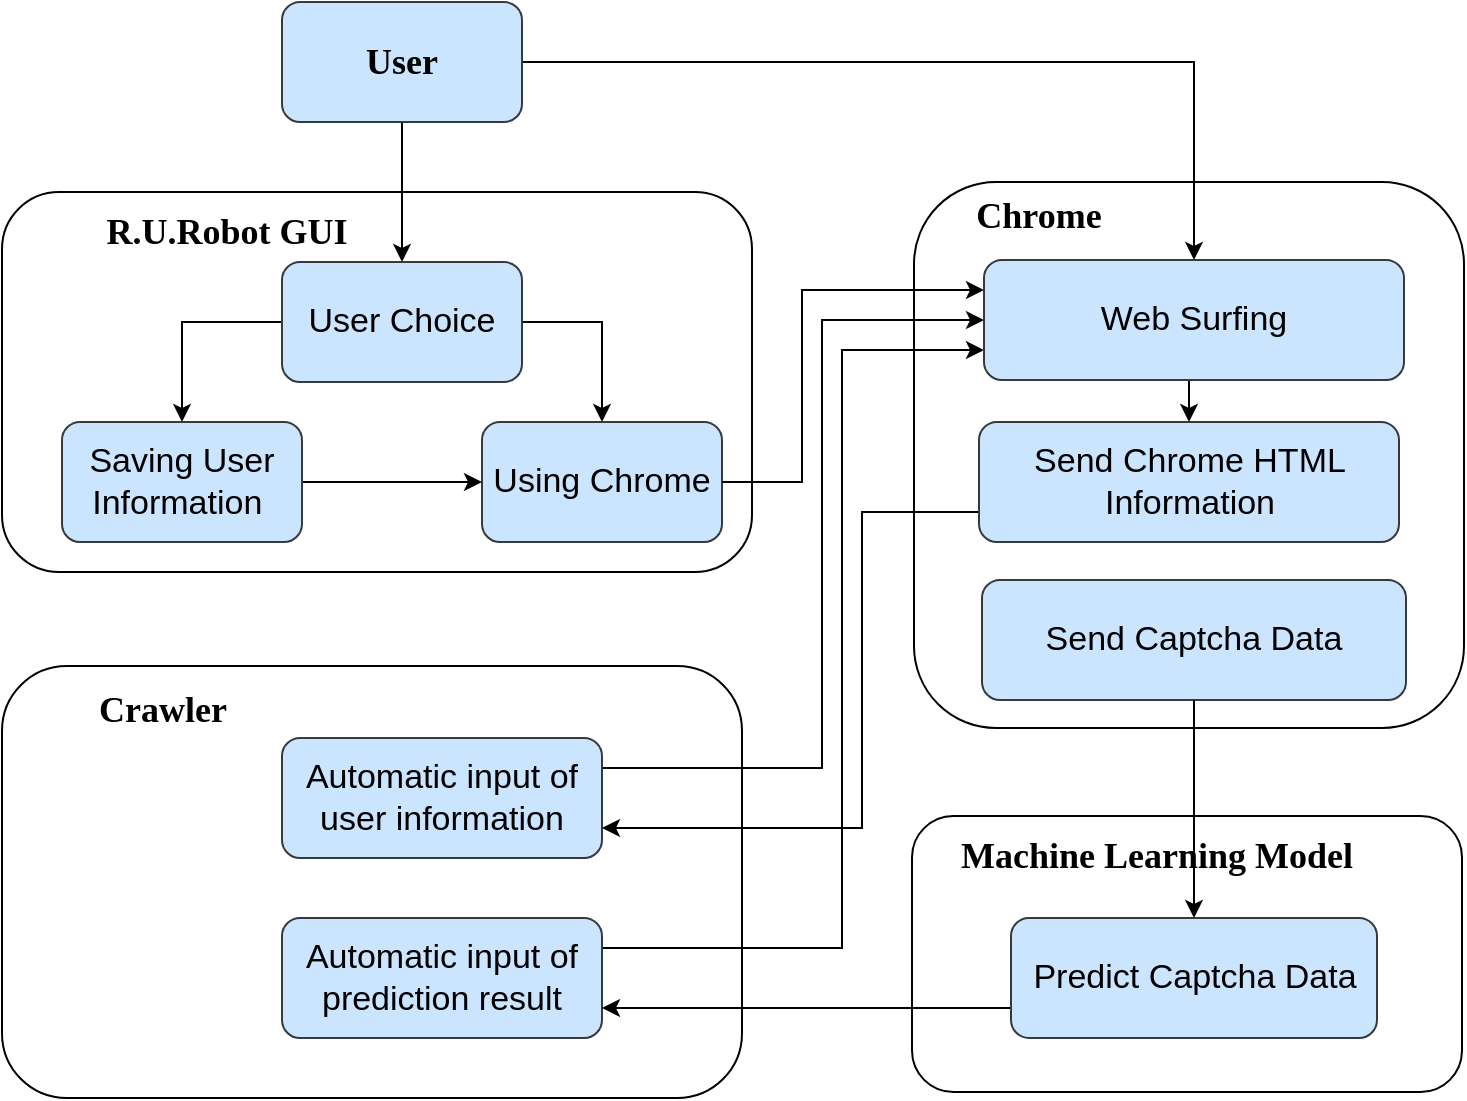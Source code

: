 <mxfile version="10.6.7" type="google"><diagram id="_6ZdBMDTiPM2a8OiGO_y" name="Page-2"><mxGraphModel dx="1356" dy="776" grid="1" gridSize="10" guides="1" tooltips="1" connect="1" arrows="1" fold="1" page="1" pageScale="1" pageWidth="827" pageHeight="1169" math="0" shadow="0"><root><mxCell id="4RPFKpSXVqYf05vbUSJb-0"/><mxCell id="4RPFKpSXVqYf05vbUSJb-1" parent="4RPFKpSXVqYf05vbUSJb-0"/><mxCell id="tTcyZooHO4IEIHVwFWGe-1" value="&lt;h2&gt;R.U.Robot GUI&lt;/h2&gt;" style="rounded=1;whiteSpace=wrap;html=1;labelPosition=center;verticalLabelPosition=middle;align=center;verticalAlign=middle;spacingLeft=-150;spacingBottom=150;fontFamily=Tahoma;" vertex="1" parent="4RPFKpSXVqYf05vbUSJb-1"><mxGeometry x="240" y="165" width="375" height="190" as="geometry"/></mxCell><mxCell id="tTcyZooHO4IEIHVwFWGe-11" value="&lt;h2&gt;Crawler&lt;/h2&gt;" style="rounded=1;whiteSpace=wrap;html=1;labelPosition=center;verticalLabelPosition=middle;align=center;verticalAlign=middle;spacingLeft=-209;spacingBottom=172;fontFamily=Tahoma;" vertex="1" parent="4RPFKpSXVqYf05vbUSJb-1"><mxGeometry x="240" y="402" width="370" height="216" as="geometry"/></mxCell><mxCell id="tTcyZooHO4IEIHVwFWGe-16" value="&lt;h2&gt;Chrome&lt;/h2&gt;" style="rounded=1;whiteSpace=wrap;html=1;labelPosition=center;verticalLabelPosition=middle;align=center;verticalAlign=middle;spacingLeft=-150;spacingBottom=239;fontFamily=Tahoma;" vertex="1" parent="4RPFKpSXVqYf05vbUSJb-1"><mxGeometry x="696" y="160" width="275" height="273" as="geometry"/></mxCell><mxCell id="tTcyZooHO4IEIHVwFWGe-2" value="" style="edgeStyle=orthogonalEdgeStyle;rounded=0;orthogonalLoop=1;jettySize=auto;html=1;entryX=0.5;entryY=0;entryDx=0;entryDy=0;" edge="1" parent="4RPFKpSXVqYf05vbUSJb-1" source="tTcyZooHO4IEIHVwFWGe-0" target="tTcyZooHO4IEIHVwFWGe-3"><mxGeometry relative="1" as="geometry"/></mxCell><mxCell id="tTcyZooHO4IEIHVwFWGe-33" style="edgeStyle=orthogonalEdgeStyle;rounded=0;orthogonalLoop=1;jettySize=auto;html=1;exitX=1;exitY=0.5;exitDx=0;exitDy=0;entryX=0.5;entryY=0;entryDx=0;entryDy=0;fontFamily=Verdana;fontSize=17;" edge="1" parent="4RPFKpSXVqYf05vbUSJb-1" source="tTcyZooHO4IEIHVwFWGe-0" target="tTcyZooHO4IEIHVwFWGe-30"><mxGeometry relative="1" as="geometry"/></mxCell><mxCell id="tTcyZooHO4IEIHVwFWGe-0" value="&lt;h2&gt;User&lt;/h2&gt;" style="rounded=1;whiteSpace=wrap;html=1;fontFamily=Verdana;fillColor=#cce5ff;strokeColor=#36393d;" vertex="1" parent="4RPFKpSXVqYf05vbUSJb-1"><mxGeometry x="380" y="70" width="120" height="60" as="geometry"/></mxCell><mxCell id="tTcyZooHO4IEIHVwFWGe-6" style="edgeStyle=orthogonalEdgeStyle;rounded=0;orthogonalLoop=1;jettySize=auto;html=1;exitX=1;exitY=0.5;exitDx=0;exitDy=0;entryX=0.5;entryY=0;entryDx=0;entryDy=0;" edge="1" parent="4RPFKpSXVqYf05vbUSJb-1" source="tTcyZooHO4IEIHVwFWGe-3" target="tTcyZooHO4IEIHVwFWGe-4"><mxGeometry relative="1" as="geometry"/></mxCell><mxCell id="tTcyZooHO4IEIHVwFWGe-7" style="edgeStyle=orthogonalEdgeStyle;rounded=0;orthogonalLoop=1;jettySize=auto;html=1;exitX=0;exitY=0.5;exitDx=0;exitDy=0;entryX=0.5;entryY=0;entryDx=0;entryDy=0;" edge="1" parent="4RPFKpSXVqYf05vbUSJb-1" source="tTcyZooHO4IEIHVwFWGe-3" target="tTcyZooHO4IEIHVwFWGe-5"><mxGeometry relative="1" as="geometry"/></mxCell><mxCell id="tTcyZooHO4IEIHVwFWGe-3" value="User Choice" style="rounded=1;whiteSpace=wrap;html=1;align=center;fontSize=17;fillColor=#cce5ff;strokeColor=#36393d;" vertex="1" parent="4RPFKpSXVqYf05vbUSJb-1"><mxGeometry x="380" y="200" width="120" height="60" as="geometry"/></mxCell><mxCell id="tTcyZooHO4IEIHVwFWGe-4" value="Using Chrome" style="rounded=1;whiteSpace=wrap;html=1;align=center;fontSize=17;fillColor=#cce5ff;strokeColor=#36393d;" vertex="1" parent="4RPFKpSXVqYf05vbUSJb-1"><mxGeometry x="480" y="280" width="120" height="60" as="geometry"/></mxCell><mxCell id="tTcyZooHO4IEIHVwFWGe-35" style="edgeStyle=orthogonalEdgeStyle;rounded=0;orthogonalLoop=1;jettySize=auto;html=1;exitX=1;exitY=0.25;exitDx=0;exitDy=0;entryX=0;entryY=0.5;entryDx=0;entryDy=0;fontFamily=Verdana;fontSize=17;" edge="1" parent="4RPFKpSXVqYf05vbUSJb-1" source="tTcyZooHO4IEIHVwFWGe-9" target="tTcyZooHO4IEIHVwFWGe-30"><mxGeometry relative="1" as="geometry"><Array as="points"><mxPoint x="650" y="453"/><mxPoint x="650" y="229"/></Array></mxGeometry></mxCell><mxCell id="tTcyZooHO4IEIHVwFWGe-9" value="Automatic input of user information" style="rounded=1;whiteSpace=wrap;html=1;align=center;fontSize=17;fillColor=#cce5ff;strokeColor=#36393d;" vertex="1" parent="4RPFKpSXVqYf05vbUSJb-1"><mxGeometry x="380" y="438" width="160" height="60" as="geometry"/></mxCell><mxCell id="tTcyZooHO4IEIHVwFWGe-8" style="edgeStyle=orthogonalEdgeStyle;rounded=0;orthogonalLoop=1;jettySize=auto;html=1;exitX=1;exitY=0.5;exitDx=0;exitDy=0;entryX=0;entryY=0.5;entryDx=0;entryDy=0;" edge="1" parent="4RPFKpSXVqYf05vbUSJb-1" source="tTcyZooHO4IEIHVwFWGe-5" target="tTcyZooHO4IEIHVwFWGe-4"><mxGeometry relative="1" as="geometry"/></mxCell><mxCell id="tTcyZooHO4IEIHVwFWGe-5" value="Saving User Information&amp;nbsp;" style="rounded=1;whiteSpace=wrap;html=1;align=center;fontSize=17;fillColor=#cce5ff;strokeColor=#36393d;" vertex="1" parent="4RPFKpSXVqYf05vbUSJb-1"><mxGeometry x="270" y="280" width="120" height="60" as="geometry"/></mxCell><mxCell id="tTcyZooHO4IEIHVwFWGe-36" style="edgeStyle=orthogonalEdgeStyle;rounded=0;orthogonalLoop=1;jettySize=auto;html=1;exitX=1;exitY=0.25;exitDx=0;exitDy=0;entryX=0;entryY=0.75;entryDx=0;entryDy=0;fontFamily=Verdana;fontSize=17;" edge="1" parent="4RPFKpSXVqYf05vbUSJb-1" source="tTcyZooHO4IEIHVwFWGe-12" target="tTcyZooHO4IEIHVwFWGe-30"><mxGeometry relative="1" as="geometry"><Array as="points"><mxPoint x="660" y="543"/><mxPoint x="660" y="244"/></Array></mxGeometry></mxCell><mxCell id="tTcyZooHO4IEIHVwFWGe-12" value="Automatic input of prediction result" style="rounded=1;whiteSpace=wrap;html=1;align=center;fontSize=17;fillColor=#cce5ff;strokeColor=#36393d;" vertex="1" parent="4RPFKpSXVqYf05vbUSJb-1"><mxGeometry x="380" y="528" width="160" height="60" as="geometry"/></mxCell><mxCell id="tTcyZooHO4IEIHVwFWGe-32" style="edgeStyle=orthogonalEdgeStyle;rounded=0;orthogonalLoop=1;jettySize=auto;html=1;exitX=0;exitY=0.75;exitDx=0;exitDy=0;entryX=1;entryY=0.75;entryDx=0;entryDy=0;fontFamily=Verdana;fontSize=17;" edge="1" parent="4RPFKpSXVqYf05vbUSJb-1" source="tTcyZooHO4IEIHVwFWGe-18" target="tTcyZooHO4IEIHVwFWGe-9"><mxGeometry relative="1" as="geometry"><Array as="points"><mxPoint x="670" y="325"/><mxPoint x="670" y="483"/></Array></mxGeometry></mxCell><mxCell id="tTcyZooHO4IEIHVwFWGe-18" value="Send Chrome HTML Information" style="rounded=1;whiteSpace=wrap;html=1;align=center;fontSize=17;fillColor=#cce5ff;strokeColor=#36393d;" vertex="1" parent="4RPFKpSXVqYf05vbUSJb-1"><mxGeometry x="728.5" y="280" width="210" height="60" as="geometry"/></mxCell><mxCell id="tTcyZooHO4IEIHVwFWGe-17" value="" style="edgeStyle=orthogonalEdgeStyle;rounded=0;orthogonalLoop=1;jettySize=auto;html=1;fontFamily=Verdana;fontSize=17;exitX=1;exitY=0.5;exitDx=0;exitDy=0;entryX=0;entryY=0.25;entryDx=0;entryDy=0;" edge="1" parent="4RPFKpSXVqYf05vbUSJb-1" source="tTcyZooHO4IEIHVwFWGe-4" target="tTcyZooHO4IEIHVwFWGe-30"><mxGeometry relative="1" as="geometry"><Array as="points"><mxPoint x="640" y="310"/><mxPoint x="640" y="214"/></Array></mxGeometry></mxCell><mxCell id="tTcyZooHO4IEIHVwFWGe-19" value="Send Captcha Data" style="rounded=1;whiteSpace=wrap;html=1;align=center;fontSize=17;fillColor=#cce5ff;strokeColor=#36393d;" vertex="1" parent="4RPFKpSXVqYf05vbUSJb-1"><mxGeometry x="730" y="359" width="212" height="60" as="geometry"/></mxCell><mxCell id="tTcyZooHO4IEIHVwFWGe-22" value="&lt;h2&gt;Machine Learning Model&lt;/h2&gt;" style="rounded=1;whiteSpace=wrap;html=1;labelPosition=center;verticalLabelPosition=middle;align=center;verticalAlign=middle;spacingLeft=-30;spacingBottom=99;fontFamily=Tahoma;" vertex="1" parent="4RPFKpSXVqYf05vbUSJb-1"><mxGeometry x="695" y="477" width="275" height="138" as="geometry"/></mxCell><mxCell id="tTcyZooHO4IEIHVwFWGe-29" style="edgeStyle=orthogonalEdgeStyle;rounded=0;orthogonalLoop=1;jettySize=auto;html=1;exitX=0;exitY=0.75;exitDx=0;exitDy=0;entryX=1;entryY=0.75;entryDx=0;entryDy=0;fontFamily=Verdana;fontSize=17;" edge="1" parent="4RPFKpSXVqYf05vbUSJb-1" source="tTcyZooHO4IEIHVwFWGe-27" target="tTcyZooHO4IEIHVwFWGe-12"><mxGeometry relative="1" as="geometry"/></mxCell><mxCell id="tTcyZooHO4IEIHVwFWGe-27" value="Predict Captcha Data" style="rounded=1;whiteSpace=wrap;html=1;align=center;fontSize=17;fillColor=#cce5ff;strokeColor=#36393d;" vertex="1" parent="4RPFKpSXVqYf05vbUSJb-1"><mxGeometry x="744.5" y="528" width="183" height="60" as="geometry"/></mxCell><mxCell id="tTcyZooHO4IEIHVwFWGe-28" style="edgeStyle=orthogonalEdgeStyle;rounded=0;orthogonalLoop=1;jettySize=auto;html=1;exitX=0.5;exitY=1;exitDx=0;exitDy=0;entryX=0.5;entryY=0;entryDx=0;entryDy=0;fontFamily=Verdana;fontSize=17;" edge="1" parent="4RPFKpSXVqYf05vbUSJb-1" source="tTcyZooHO4IEIHVwFWGe-19" target="tTcyZooHO4IEIHVwFWGe-27"><mxGeometry relative="1" as="geometry"/></mxCell><mxCell id="tTcyZooHO4IEIHVwFWGe-31" style="edgeStyle=orthogonalEdgeStyle;rounded=0;orthogonalLoop=1;jettySize=auto;html=1;exitX=0.5;exitY=1;exitDx=0;exitDy=0;entryX=0.5;entryY=0;entryDx=0;entryDy=0;fontFamily=Verdana;fontSize=17;" edge="1" parent="4RPFKpSXVqYf05vbUSJb-1" source="tTcyZooHO4IEIHVwFWGe-30" target="tTcyZooHO4IEIHVwFWGe-18"><mxGeometry relative="1" as="geometry"/></mxCell><mxCell id="tTcyZooHO4IEIHVwFWGe-30" value="Web Surfing" style="rounded=1;whiteSpace=wrap;html=1;align=center;fontSize=17;fillColor=#cce5ff;strokeColor=#36393d;" vertex="1" parent="4RPFKpSXVqYf05vbUSJb-1"><mxGeometry x="731" y="199" width="210" height="60" as="geometry"/></mxCell></root></mxGraphModel></diagram></mxfile>